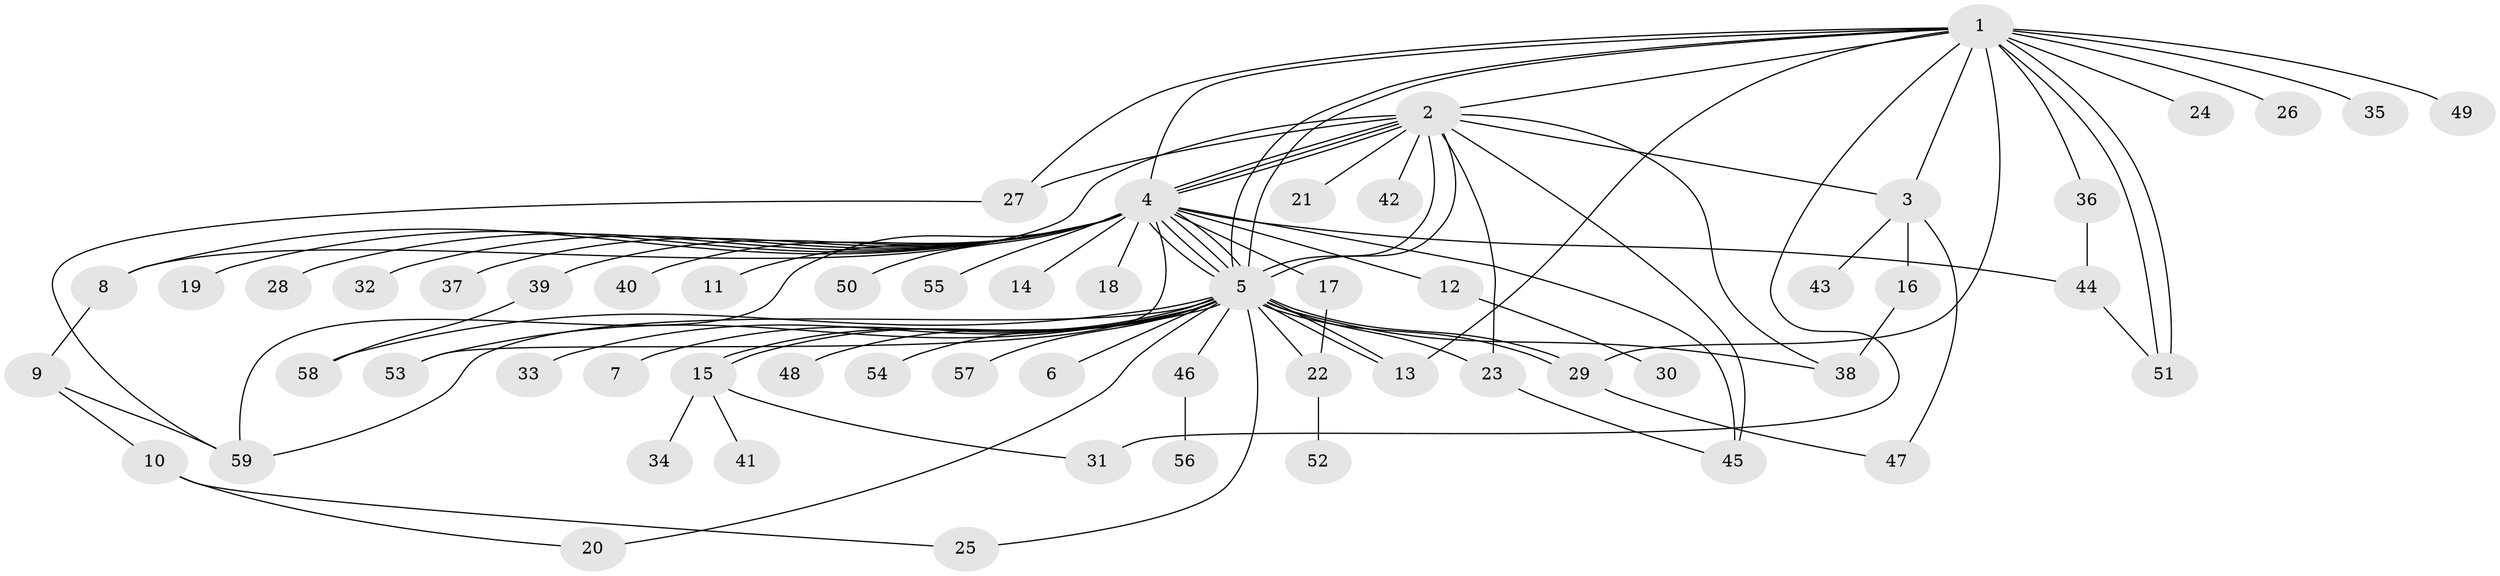 // coarse degree distribution, {4: 0.046511627906976744, 3: 0.11627906976744186, 12: 0.023255813953488372, 1: 0.627906976744186, 2: 0.06976744186046512, 19: 0.023255813953488372, 9: 0.023255813953488372, 5: 0.046511627906976744, 20: 0.023255813953488372}
// Generated by graph-tools (version 1.1) at 2025/36/03/04/25 23:36:50]
// undirected, 59 vertices, 94 edges
graph export_dot {
  node [color=gray90,style=filled];
  1;
  2;
  3;
  4;
  5;
  6;
  7;
  8;
  9;
  10;
  11;
  12;
  13;
  14;
  15;
  16;
  17;
  18;
  19;
  20;
  21;
  22;
  23;
  24;
  25;
  26;
  27;
  28;
  29;
  30;
  31;
  32;
  33;
  34;
  35;
  36;
  37;
  38;
  39;
  40;
  41;
  42;
  43;
  44;
  45;
  46;
  47;
  48;
  49;
  50;
  51;
  52;
  53;
  54;
  55;
  56;
  57;
  58;
  59;
  1 -- 2;
  1 -- 3;
  1 -- 4;
  1 -- 5;
  1 -- 5;
  1 -- 13;
  1 -- 24;
  1 -- 26;
  1 -- 27;
  1 -- 29;
  1 -- 31;
  1 -- 35;
  1 -- 36;
  1 -- 49;
  1 -- 51;
  1 -- 51;
  2 -- 3;
  2 -- 4;
  2 -- 4;
  2 -- 4;
  2 -- 5;
  2 -- 5;
  2 -- 8;
  2 -- 21;
  2 -- 23;
  2 -- 27;
  2 -- 38;
  2 -- 42;
  2 -- 45;
  3 -- 16;
  3 -- 43;
  3 -- 47;
  4 -- 5;
  4 -- 5;
  4 -- 5;
  4 -- 5;
  4 -- 8;
  4 -- 11;
  4 -- 12;
  4 -- 14;
  4 -- 17;
  4 -- 18;
  4 -- 19;
  4 -- 28;
  4 -- 32;
  4 -- 37;
  4 -- 39;
  4 -- 40;
  4 -- 44;
  4 -- 45;
  4 -- 50;
  4 -- 53;
  4 -- 55;
  4 -- 59;
  5 -- 6;
  5 -- 7;
  5 -- 13;
  5 -- 13;
  5 -- 15;
  5 -- 15;
  5 -- 20;
  5 -- 22;
  5 -- 23;
  5 -- 25;
  5 -- 29;
  5 -- 29;
  5 -- 33;
  5 -- 38;
  5 -- 46;
  5 -- 48;
  5 -- 53;
  5 -- 54;
  5 -- 57;
  5 -- 58;
  5 -- 59;
  8 -- 9;
  9 -- 10;
  9 -- 59;
  10 -- 20;
  10 -- 25;
  12 -- 30;
  15 -- 31;
  15 -- 34;
  15 -- 41;
  16 -- 38;
  17 -- 22;
  22 -- 52;
  23 -- 45;
  27 -- 59;
  29 -- 47;
  36 -- 44;
  39 -- 58;
  44 -- 51;
  46 -- 56;
}
